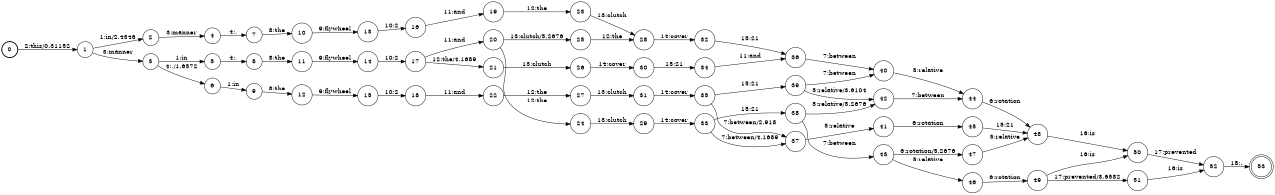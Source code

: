 digraph FST {
rankdir = LR;
size = "8.5,11";
label = "";
center = 1;
orientation = Portrait;
ranksep = "0.4";
nodesep = "0.25";
0 [label = "0", shape = circle, style = bold, fontsize = 14]
	0 -> 1 [label = "2:this/0.31152", fontsize = 14];
1 [label = "1", shape = circle, style = solid, fontsize = 14]
	1 -> 2 [label = "1:in/2.4346", fontsize = 14];
	1 -> 3 [label = "3:manner", fontsize = 14];
2 [label = "2", shape = circle, style = solid, fontsize = 14]
	2 -> 4 [label = "3:manner", fontsize = 14];
3 [label = "3", shape = circle, style = solid, fontsize = 14]
	3 -> 5 [label = "1:in", fontsize = 14];
	3 -> 6 [label = "4:,/1.6572", fontsize = 14];
4 [label = "4", shape = circle, style = solid, fontsize = 14]
	4 -> 7 [label = "4:,", fontsize = 14];
5 [label = "5", shape = circle, style = solid, fontsize = 14]
	5 -> 8 [label = "4:,", fontsize = 14];
6 [label = "6", shape = circle, style = solid, fontsize = 14]
	6 -> 9 [label = "1:in", fontsize = 14];
7 [label = "7", shape = circle, style = solid, fontsize = 14]
	7 -> 10 [label = "8:the", fontsize = 14];
8 [label = "8", shape = circle, style = solid, fontsize = 14]
	8 -> 11 [label = "8:the", fontsize = 14];
9 [label = "9", shape = circle, style = solid, fontsize = 14]
	9 -> 12 [label = "8:the", fontsize = 14];
10 [label = "10", shape = circle, style = solid, fontsize = 14]
	10 -> 13 [label = "9:flywheel", fontsize = 14];
11 [label = "11", shape = circle, style = solid, fontsize = 14]
	11 -> 14 [label = "9:flywheel", fontsize = 14];
12 [label = "12", shape = circle, style = solid, fontsize = 14]
	12 -> 15 [label = "9:flywheel", fontsize = 14];
13 [label = "13", shape = circle, style = solid, fontsize = 14]
	13 -> 16 [label = "10:2", fontsize = 14];
14 [label = "14", shape = circle, style = solid, fontsize = 14]
	14 -> 17 [label = "10:2", fontsize = 14];
15 [label = "15", shape = circle, style = solid, fontsize = 14]
	15 -> 18 [label = "10:2", fontsize = 14];
16 [label = "16", shape = circle, style = solid, fontsize = 14]
	16 -> 19 [label = "11:and", fontsize = 14];
17 [label = "17", shape = circle, style = solid, fontsize = 14]
	17 -> 21 [label = "12:the/4.1689", fontsize = 14];
	17 -> 20 [label = "11:and", fontsize = 14];
18 [label = "18", shape = circle, style = solid, fontsize = 14]
	18 -> 22 [label = "11:and", fontsize = 14];
19 [label = "19", shape = circle, style = solid, fontsize = 14]
	19 -> 23 [label = "12:the", fontsize = 14];
20 [label = "20", shape = circle, style = solid, fontsize = 14]
	20 -> 24 [label = "12:the", fontsize = 14];
	20 -> 25 [label = "13:clutch/5.2676", fontsize = 14];
21 [label = "21", shape = circle, style = solid, fontsize = 14]
	21 -> 26 [label = "13:clutch", fontsize = 14];
22 [label = "22", shape = circle, style = solid, fontsize = 14]
	22 -> 27 [label = "12:the", fontsize = 14];
23 [label = "23", shape = circle, style = solid, fontsize = 14]
	23 -> 28 [label = "13:clutch", fontsize = 14];
24 [label = "24", shape = circle, style = solid, fontsize = 14]
	24 -> 29 [label = "13:clutch", fontsize = 14];
25 [label = "25", shape = circle, style = solid, fontsize = 14]
	25 -> 28 [label = "12:the", fontsize = 14];
26 [label = "26", shape = circle, style = solid, fontsize = 14]
	26 -> 30 [label = "14:cover", fontsize = 14];
27 [label = "27", shape = circle, style = solid, fontsize = 14]
	27 -> 31 [label = "13:clutch", fontsize = 14];
28 [label = "28", shape = circle, style = solid, fontsize = 14]
	28 -> 32 [label = "14:cover", fontsize = 14];
29 [label = "29", shape = circle, style = solid, fontsize = 14]
	29 -> 33 [label = "14:cover", fontsize = 14];
30 [label = "30", shape = circle, style = solid, fontsize = 14]
	30 -> 34 [label = "15:21", fontsize = 14];
31 [label = "31", shape = circle, style = solid, fontsize = 14]
	31 -> 35 [label = "14:cover", fontsize = 14];
32 [label = "32", shape = circle, style = solid, fontsize = 14]
	32 -> 36 [label = "15:21", fontsize = 14];
33 [label = "33", shape = circle, style = solid, fontsize = 14]
	33 -> 37 [label = "7:between/4.1689", fontsize = 14];
	33 -> 38 [label = "15:21", fontsize = 14];
34 [label = "34", shape = circle, style = solid, fontsize = 14]
	34 -> 36 [label = "11:and", fontsize = 14];
35 [label = "35", shape = circle, style = solid, fontsize = 14]
	35 -> 37 [label = "7:between/2.918", fontsize = 14];
	35 -> 39 [label = "15:21", fontsize = 14];
36 [label = "36", shape = circle, style = solid, fontsize = 14]
	36 -> 40 [label = "7:between", fontsize = 14];
37 [label = "37", shape = circle, style = solid, fontsize = 14]
	37 -> 41 [label = "5:relative", fontsize = 14];
38 [label = "38", shape = circle, style = solid, fontsize = 14]
	38 -> 42 [label = "5:relative/5.2676", fontsize = 14];
	38 -> 43 [label = "7:between", fontsize = 14];
39 [label = "39", shape = circle, style = solid, fontsize = 14]
	39 -> 42 [label = "5:relative/3.6104", fontsize = 14];
	39 -> 40 [label = "7:between", fontsize = 14];
40 [label = "40", shape = circle, style = solid, fontsize = 14]
	40 -> 44 [label = "5:relative", fontsize = 14];
41 [label = "41", shape = circle, style = solid, fontsize = 14]
	41 -> 45 [label = "6:rotation", fontsize = 14];
42 [label = "42", shape = circle, style = solid, fontsize = 14]
	42 -> 44 [label = "7:between", fontsize = 14];
43 [label = "43", shape = circle, style = solid, fontsize = 14]
	43 -> 46 [label = "5:relative", fontsize = 14];
	43 -> 47 [label = "6:rotation/5.2676", fontsize = 14];
44 [label = "44", shape = circle, style = solid, fontsize = 14]
	44 -> 48 [label = "6:rotation", fontsize = 14];
45 [label = "45", shape = circle, style = solid, fontsize = 14]
	45 -> 48 [label = "15:21", fontsize = 14];
46 [label = "46", shape = circle, style = solid, fontsize = 14]
	46 -> 49 [label = "6:rotation", fontsize = 14];
47 [label = "47", shape = circle, style = solid, fontsize = 14]
	47 -> 48 [label = "5:relative", fontsize = 14];
48 [label = "48", shape = circle, style = solid, fontsize = 14]
	48 -> 50 [label = "16:is", fontsize = 14];
49 [label = "49", shape = circle, style = solid, fontsize = 14]
	49 -> 50 [label = "16:is", fontsize = 14];
	49 -> 51 [label = "17:prevented/3.6582", fontsize = 14];
50 [label = "50", shape = circle, style = solid, fontsize = 14]
	50 -> 52 [label = "17:prevented", fontsize = 14];
51 [label = "51", shape = circle, style = solid, fontsize = 14]
	51 -> 52 [label = "16:is", fontsize = 14];
52 [label = "52", shape = circle, style = solid, fontsize = 14]
	52 -> 53 [label = "18:.", fontsize = 14];
53 [label = "53", shape = doublecircle, style = solid, fontsize = 14]
}
